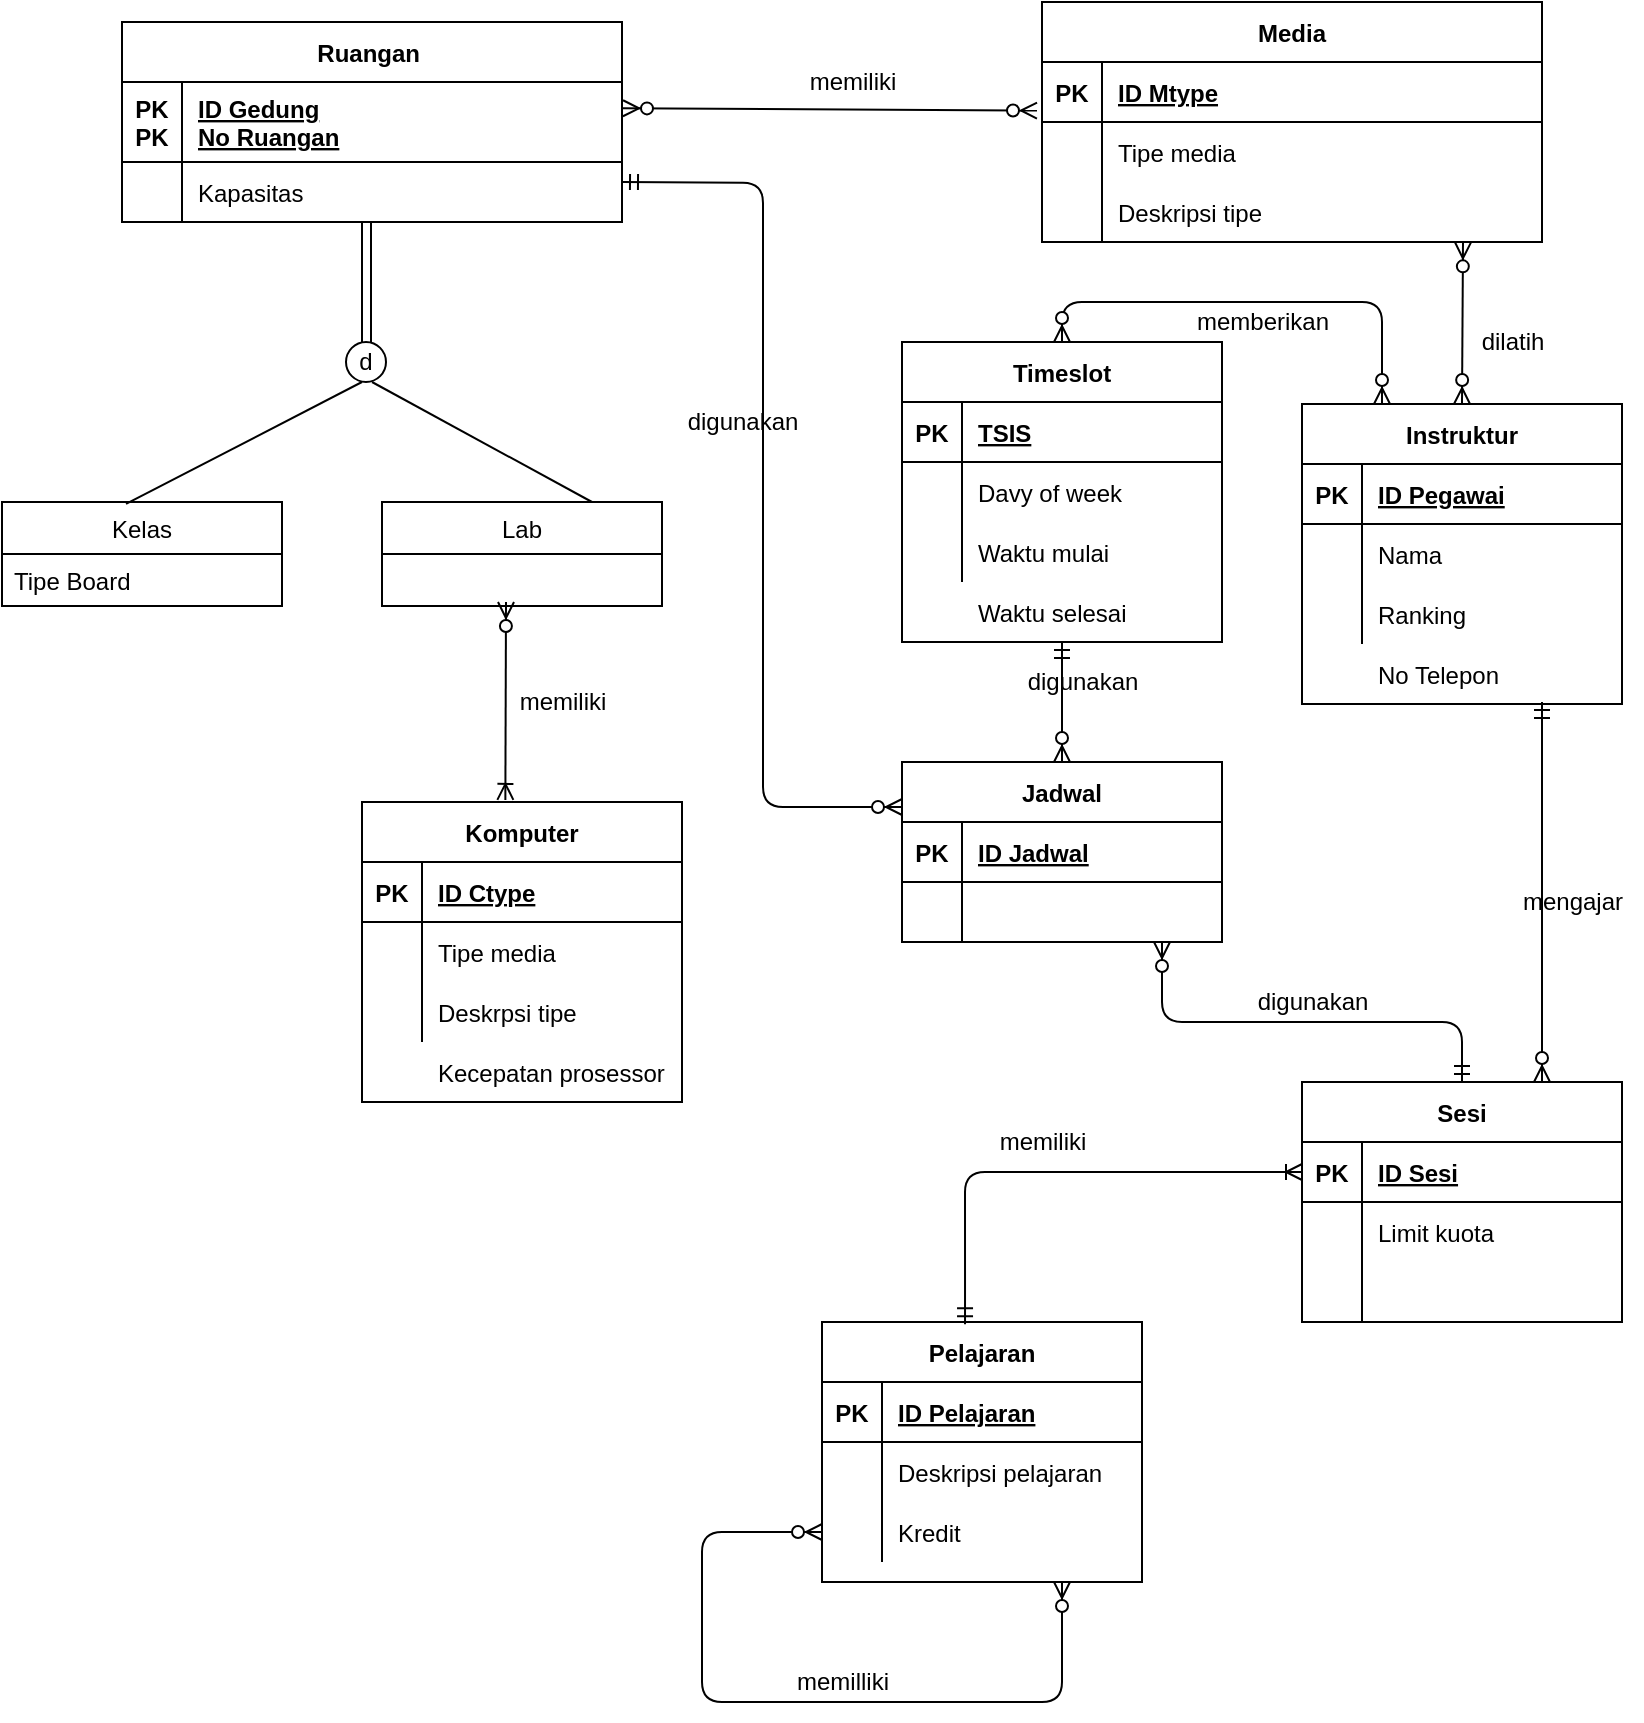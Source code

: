 <mxfile version="15.2.7" type="github">
  <diagram id="R2lEEEUBdFMjLlhIrx00" name="Page-1">
    <mxGraphModel dx="1137" dy="706" grid="1" gridSize="10" guides="1" tooltips="1" connect="1" arrows="1" fold="1" page="1" pageScale="1" pageWidth="850" pageHeight="1100" math="0" shadow="0" extFonts="Permanent Marker^https://fonts.googleapis.com/css?family=Permanent+Marker">
      <root>
        <mxCell id="0" />
        <mxCell id="1" parent="0" />
        <mxCell id="C-vyLk0tnHw3VtMMgP7b-2" value="Media" style="shape=table;startSize=30;container=1;collapsible=1;childLayout=tableLayout;fixedRows=1;rowLines=0;fontStyle=1;align=center;resizeLast=1;" parent="1" vertex="1">
          <mxGeometry x="550" y="40" width="250" height="120" as="geometry" />
        </mxCell>
        <mxCell id="C-vyLk0tnHw3VtMMgP7b-3" value="" style="shape=partialRectangle;collapsible=0;dropTarget=0;pointerEvents=0;fillColor=none;points=[[0,0.5],[1,0.5]];portConstraint=eastwest;top=0;left=0;right=0;bottom=1;" parent="C-vyLk0tnHw3VtMMgP7b-2" vertex="1">
          <mxGeometry y="30" width="250" height="30" as="geometry" />
        </mxCell>
        <mxCell id="C-vyLk0tnHw3VtMMgP7b-4" value="PK" style="shape=partialRectangle;overflow=hidden;connectable=0;fillColor=none;top=0;left=0;bottom=0;right=0;fontStyle=1;" parent="C-vyLk0tnHw3VtMMgP7b-3" vertex="1">
          <mxGeometry width="30" height="30" as="geometry" />
        </mxCell>
        <mxCell id="C-vyLk0tnHw3VtMMgP7b-5" value="ID Mtype" style="shape=partialRectangle;overflow=hidden;connectable=0;fillColor=none;top=0;left=0;bottom=0;right=0;align=left;spacingLeft=6;fontStyle=5;" parent="C-vyLk0tnHw3VtMMgP7b-3" vertex="1">
          <mxGeometry x="30" width="220" height="30" as="geometry" />
        </mxCell>
        <mxCell id="C-vyLk0tnHw3VtMMgP7b-6" value="" style="shape=partialRectangle;collapsible=0;dropTarget=0;pointerEvents=0;fillColor=none;points=[[0,0.5],[1,0.5]];portConstraint=eastwest;top=0;left=0;right=0;bottom=0;" parent="C-vyLk0tnHw3VtMMgP7b-2" vertex="1">
          <mxGeometry y="60" width="250" height="30" as="geometry" />
        </mxCell>
        <mxCell id="C-vyLk0tnHw3VtMMgP7b-7" value="" style="shape=partialRectangle;overflow=hidden;connectable=0;fillColor=none;top=0;left=0;bottom=0;right=0;" parent="C-vyLk0tnHw3VtMMgP7b-6" vertex="1">
          <mxGeometry width="30" height="30" as="geometry" />
        </mxCell>
        <mxCell id="C-vyLk0tnHw3VtMMgP7b-8" value="Tipe media" style="shape=partialRectangle;overflow=hidden;connectable=0;fillColor=none;top=0;left=0;bottom=0;right=0;align=left;spacingLeft=6;" parent="C-vyLk0tnHw3VtMMgP7b-6" vertex="1">
          <mxGeometry x="30" width="220" height="30" as="geometry" />
        </mxCell>
        <mxCell id="C-vyLk0tnHw3VtMMgP7b-9" value="" style="shape=partialRectangle;collapsible=0;dropTarget=0;pointerEvents=0;fillColor=none;points=[[0,0.5],[1,0.5]];portConstraint=eastwest;top=0;left=0;right=0;bottom=0;" parent="C-vyLk0tnHw3VtMMgP7b-2" vertex="1">
          <mxGeometry y="90" width="250" height="30" as="geometry" />
        </mxCell>
        <mxCell id="C-vyLk0tnHw3VtMMgP7b-10" value="" style="shape=partialRectangle;overflow=hidden;connectable=0;fillColor=none;top=0;left=0;bottom=0;right=0;" parent="C-vyLk0tnHw3VtMMgP7b-9" vertex="1">
          <mxGeometry width="30" height="30" as="geometry" />
        </mxCell>
        <mxCell id="C-vyLk0tnHw3VtMMgP7b-11" value="Deskripsi tipe" style="shape=partialRectangle;overflow=hidden;connectable=0;fillColor=none;top=0;left=0;bottom=0;right=0;align=left;spacingLeft=6;" parent="C-vyLk0tnHw3VtMMgP7b-9" vertex="1">
          <mxGeometry x="30" width="220" height="30" as="geometry" />
        </mxCell>
        <mxCell id="C-vyLk0tnHw3VtMMgP7b-13" value="Komputer" style="shape=table;startSize=30;container=1;collapsible=1;childLayout=tableLayout;fixedRows=1;rowLines=0;fontStyle=1;align=center;resizeLast=1;" parent="1" vertex="1">
          <mxGeometry x="210" y="440" width="160" height="150" as="geometry" />
        </mxCell>
        <mxCell id="C-vyLk0tnHw3VtMMgP7b-14" value="" style="shape=partialRectangle;collapsible=0;dropTarget=0;pointerEvents=0;fillColor=none;points=[[0,0.5],[1,0.5]];portConstraint=eastwest;top=0;left=0;right=0;bottom=1;" parent="C-vyLk0tnHw3VtMMgP7b-13" vertex="1">
          <mxGeometry y="30" width="160" height="30" as="geometry" />
        </mxCell>
        <mxCell id="C-vyLk0tnHw3VtMMgP7b-15" value="PK" style="shape=partialRectangle;overflow=hidden;connectable=0;fillColor=none;top=0;left=0;bottom=0;right=0;fontStyle=1;" parent="C-vyLk0tnHw3VtMMgP7b-14" vertex="1">
          <mxGeometry width="30" height="30" as="geometry" />
        </mxCell>
        <mxCell id="C-vyLk0tnHw3VtMMgP7b-16" value="ID Ctype" style="shape=partialRectangle;overflow=hidden;connectable=0;fillColor=none;top=0;left=0;bottom=0;right=0;align=left;spacingLeft=6;fontStyle=5;" parent="C-vyLk0tnHw3VtMMgP7b-14" vertex="1">
          <mxGeometry x="30" width="130" height="30" as="geometry" />
        </mxCell>
        <mxCell id="C-vyLk0tnHw3VtMMgP7b-17" value="" style="shape=partialRectangle;collapsible=0;dropTarget=0;pointerEvents=0;fillColor=none;points=[[0,0.5],[1,0.5]];portConstraint=eastwest;top=0;left=0;right=0;bottom=0;" parent="C-vyLk0tnHw3VtMMgP7b-13" vertex="1">
          <mxGeometry y="60" width="160" height="30" as="geometry" />
        </mxCell>
        <mxCell id="C-vyLk0tnHw3VtMMgP7b-18" value="" style="shape=partialRectangle;overflow=hidden;connectable=0;fillColor=none;top=0;left=0;bottom=0;right=0;" parent="C-vyLk0tnHw3VtMMgP7b-17" vertex="1">
          <mxGeometry width="30" height="30" as="geometry" />
        </mxCell>
        <mxCell id="C-vyLk0tnHw3VtMMgP7b-19" value="Tipe media" style="shape=partialRectangle;overflow=hidden;connectable=0;fillColor=none;top=0;left=0;bottom=0;right=0;align=left;spacingLeft=6;" parent="C-vyLk0tnHw3VtMMgP7b-17" vertex="1">
          <mxGeometry x="30" width="130" height="30" as="geometry" />
        </mxCell>
        <mxCell id="C-vyLk0tnHw3VtMMgP7b-20" value="" style="shape=partialRectangle;collapsible=0;dropTarget=0;pointerEvents=0;fillColor=none;points=[[0,0.5],[1,0.5]];portConstraint=eastwest;top=0;left=0;right=0;bottom=0;" parent="C-vyLk0tnHw3VtMMgP7b-13" vertex="1">
          <mxGeometry y="90" width="160" height="30" as="geometry" />
        </mxCell>
        <mxCell id="C-vyLk0tnHw3VtMMgP7b-21" value="" style="shape=partialRectangle;overflow=hidden;connectable=0;fillColor=none;top=0;left=0;bottom=0;right=0;" parent="C-vyLk0tnHw3VtMMgP7b-20" vertex="1">
          <mxGeometry width="30" height="30" as="geometry" />
        </mxCell>
        <mxCell id="C-vyLk0tnHw3VtMMgP7b-22" value="Deskrpsi tipe" style="shape=partialRectangle;overflow=hidden;connectable=0;fillColor=none;top=0;left=0;bottom=0;right=0;align=left;spacingLeft=6;" parent="C-vyLk0tnHw3VtMMgP7b-20" vertex="1">
          <mxGeometry x="30" width="130" height="30" as="geometry" />
        </mxCell>
        <mxCell id="C-vyLk0tnHw3VtMMgP7b-23" value="Ruangan " style="shape=table;startSize=30;container=1;collapsible=1;childLayout=tableLayout;fixedRows=1;rowLines=0;fontStyle=1;align=center;resizeLast=1;" parent="1" vertex="1">
          <mxGeometry x="90" y="50" width="250" height="100" as="geometry" />
        </mxCell>
        <mxCell id="C-vyLk0tnHw3VtMMgP7b-24" value="" style="shape=partialRectangle;collapsible=0;dropTarget=0;pointerEvents=0;fillColor=none;points=[[0,0.5],[1,0.5]];portConstraint=eastwest;top=0;left=0;right=0;bottom=1;" parent="C-vyLk0tnHw3VtMMgP7b-23" vertex="1">
          <mxGeometry y="30" width="250" height="40" as="geometry" />
        </mxCell>
        <mxCell id="C-vyLk0tnHw3VtMMgP7b-25" value="PK&#xa;PK" style="shape=partialRectangle;overflow=hidden;connectable=0;fillColor=none;top=0;left=0;bottom=0;right=0;fontStyle=1;" parent="C-vyLk0tnHw3VtMMgP7b-24" vertex="1">
          <mxGeometry width="30" height="40" as="geometry" />
        </mxCell>
        <mxCell id="C-vyLk0tnHw3VtMMgP7b-26" value="ID Gedung&#xa;No Ruangan" style="shape=partialRectangle;overflow=hidden;connectable=0;fillColor=none;top=0;left=0;bottom=0;right=0;align=left;spacingLeft=6;fontStyle=5;" parent="C-vyLk0tnHw3VtMMgP7b-24" vertex="1">
          <mxGeometry x="30" width="220" height="40" as="geometry" />
        </mxCell>
        <mxCell id="C-vyLk0tnHw3VtMMgP7b-27" value="" style="shape=partialRectangle;collapsible=0;dropTarget=0;pointerEvents=0;fillColor=none;points=[[0,0.5],[1,0.5]];portConstraint=eastwest;top=0;left=0;right=0;bottom=0;" parent="C-vyLk0tnHw3VtMMgP7b-23" vertex="1">
          <mxGeometry y="70" width="250" height="30" as="geometry" />
        </mxCell>
        <mxCell id="C-vyLk0tnHw3VtMMgP7b-28" value="" style="shape=partialRectangle;overflow=hidden;connectable=0;fillColor=none;top=0;left=0;bottom=0;right=0;" parent="C-vyLk0tnHw3VtMMgP7b-27" vertex="1">
          <mxGeometry width="30" height="30" as="geometry" />
        </mxCell>
        <mxCell id="C-vyLk0tnHw3VtMMgP7b-29" value="Kapasitas" style="shape=partialRectangle;overflow=hidden;connectable=0;fillColor=none;top=0;left=0;bottom=0;right=0;align=left;spacingLeft=6;" parent="C-vyLk0tnHw3VtMMgP7b-27" vertex="1">
          <mxGeometry x="30" width="220" height="30" as="geometry" />
        </mxCell>
        <mxCell id="TE7j0v6hj5f8of7M5h0q-1" value="" style="endArrow=none;html=1;strokeWidth=1;" edge="1" parent="1">
          <mxGeometry width="50" height="50" relative="1" as="geometry">
            <mxPoint x="210" y="210" as="sourcePoint" />
            <mxPoint x="210" y="150" as="targetPoint" />
          </mxGeometry>
        </mxCell>
        <mxCell id="TE7j0v6hj5f8of7M5h0q-2" value="" style="endArrow=none;html=1;strokeWidth=1;" edge="1" parent="1">
          <mxGeometry width="50" height="50" relative="1" as="geometry">
            <mxPoint x="214.5" y="210" as="sourcePoint" />
            <mxPoint x="214.5" y="150" as="targetPoint" />
          </mxGeometry>
        </mxCell>
        <mxCell id="TE7j0v6hj5f8of7M5h0q-4" value="Kelas" style="swimlane;fontStyle=0;childLayout=stackLayout;horizontal=1;startSize=26;horizontalStack=0;resizeParent=1;resizeParentMax=0;resizeLast=0;collapsible=1;marginBottom=0;" vertex="1" parent="1">
          <mxGeometry x="30" y="290" width="140" height="52" as="geometry" />
        </mxCell>
        <mxCell id="TE7j0v6hj5f8of7M5h0q-5" value="Tipe Board" style="text;strokeColor=none;fillColor=none;align=left;verticalAlign=top;spacingLeft=4;spacingRight=4;overflow=hidden;rotatable=0;points=[[0,0.5],[1,0.5]];portConstraint=eastwest;" vertex="1" parent="TE7j0v6hj5f8of7M5h0q-4">
          <mxGeometry y="26" width="140" height="26" as="geometry" />
        </mxCell>
        <mxCell id="TE7j0v6hj5f8of7M5h0q-8" value="Lab" style="swimlane;fontStyle=0;childLayout=stackLayout;horizontal=1;startSize=26;horizontalStack=0;resizeParent=1;resizeParentMax=0;resizeLast=0;collapsible=1;marginBottom=0;" vertex="1" parent="1">
          <mxGeometry x="220" y="290" width="140" height="52" as="geometry" />
        </mxCell>
        <mxCell id="TE7j0v6hj5f8of7M5h0q-12" value="d" style="ellipse;whiteSpace=wrap;html=1;aspect=fixed;" vertex="1" parent="1">
          <mxGeometry x="202" y="210" width="20" height="20" as="geometry" />
        </mxCell>
        <mxCell id="TE7j0v6hj5f8of7M5h0q-13" value="" style="endArrow=none;html=1;strokeWidth=1;exitX=0.443;exitY=0.019;exitDx=0;exitDy=0;exitPerimeter=0;" edge="1" parent="1" source="TE7j0v6hj5f8of7M5h0q-4">
          <mxGeometry width="50" height="50" relative="1" as="geometry">
            <mxPoint x="160" y="280" as="sourcePoint" />
            <mxPoint x="210" y="230" as="targetPoint" />
          </mxGeometry>
        </mxCell>
        <mxCell id="TE7j0v6hj5f8of7M5h0q-14" value="" style="endArrow=none;html=1;strokeWidth=1;exitX=0.75;exitY=0;exitDx=0;exitDy=0;" edge="1" parent="1" source="TE7j0v6hj5f8of7M5h0q-8">
          <mxGeometry width="50" height="50" relative="1" as="geometry">
            <mxPoint x="295" y="290" as="sourcePoint" />
            <mxPoint x="215" y="230" as="targetPoint" />
          </mxGeometry>
        </mxCell>
        <mxCell id="TE7j0v6hj5f8of7M5h0q-16" value="" style="shape=partialRectangle;collapsible=0;dropTarget=0;pointerEvents=0;fillColor=none;points=[[0,0.5],[1,0.5]];portConstraint=eastwest;top=0;left=0;right=0;bottom=0;" vertex="1" parent="1">
          <mxGeometry x="210" y="560" width="160" height="30" as="geometry" />
        </mxCell>
        <mxCell id="TE7j0v6hj5f8of7M5h0q-17" value="" style="shape=partialRectangle;overflow=hidden;connectable=0;fillColor=none;top=0;left=0;bottom=0;right=0;" vertex="1" parent="TE7j0v6hj5f8of7M5h0q-16">
          <mxGeometry width="30" height="30" as="geometry" />
        </mxCell>
        <mxCell id="TE7j0v6hj5f8of7M5h0q-18" value="Kecepatan prosessor" style="shape=partialRectangle;overflow=hidden;connectable=0;fillColor=none;top=0;left=0;bottom=0;right=0;align=left;spacingLeft=6;" vertex="1" parent="TE7j0v6hj5f8of7M5h0q-16">
          <mxGeometry x="30" width="130" height="30" as="geometry" />
        </mxCell>
        <mxCell id="TE7j0v6hj5f8of7M5h0q-24" value="" style="fontSize=12;html=1;endArrow=ERoneToMany;startArrow=ERzeroToMany;strokeWidth=1;entryX=0.448;entryY=-0.007;entryDx=0;entryDy=0;entryPerimeter=0;" edge="1" parent="1" target="C-vyLk0tnHw3VtMMgP7b-13">
          <mxGeometry width="100" height="100" relative="1" as="geometry">
            <mxPoint x="282" y="340" as="sourcePoint" />
            <mxPoint x="270" y="430" as="targetPoint" />
          </mxGeometry>
        </mxCell>
        <mxCell id="TE7j0v6hj5f8of7M5h0q-25" value="memiliki" style="text;html=1;align=center;verticalAlign=middle;resizable=0;points=[];autosize=1;strokeColor=none;fillColor=none;" vertex="1" parent="1">
          <mxGeometry x="280" y="380" width="60" height="20" as="geometry" />
        </mxCell>
        <mxCell id="TE7j0v6hj5f8of7M5h0q-27" value="" style="fontSize=12;html=1;endArrow=ERzeroToMany;endFill=1;startArrow=ERzeroToMany;strokeWidth=1;exitX=1.002;exitY=0.328;exitDx=0;exitDy=0;entryX=-0.01;entryY=0.81;entryDx=0;entryDy=0;exitPerimeter=0;entryPerimeter=0;" edge="1" parent="1" source="C-vyLk0tnHw3VtMMgP7b-24" target="C-vyLk0tnHw3VtMMgP7b-3">
          <mxGeometry width="100" height="100" relative="1" as="geometry">
            <mxPoint x="520" y="290" as="sourcePoint" />
            <mxPoint x="540" y="120" as="targetPoint" />
          </mxGeometry>
        </mxCell>
        <mxCell id="TE7j0v6hj5f8of7M5h0q-28" value="memiliki" style="text;html=1;align=center;verticalAlign=middle;resizable=0;points=[];autosize=1;strokeColor=none;fillColor=none;" vertex="1" parent="1">
          <mxGeometry x="425" y="70" width="60" height="20" as="geometry" />
        </mxCell>
        <mxCell id="TE7j0v6hj5f8of7M5h0q-29" value="Instruktur" style="shape=table;startSize=30;container=1;collapsible=1;childLayout=tableLayout;fixedRows=1;rowLines=0;fontStyle=1;align=center;resizeLast=1;" vertex="1" parent="1">
          <mxGeometry x="680" y="241" width="160" height="150" as="geometry" />
        </mxCell>
        <mxCell id="TE7j0v6hj5f8of7M5h0q-30" value="" style="shape=partialRectangle;collapsible=0;dropTarget=0;pointerEvents=0;fillColor=none;points=[[0,0.5],[1,0.5]];portConstraint=eastwest;top=0;left=0;right=0;bottom=1;" vertex="1" parent="TE7j0v6hj5f8of7M5h0q-29">
          <mxGeometry y="30" width="160" height="30" as="geometry" />
        </mxCell>
        <mxCell id="TE7j0v6hj5f8of7M5h0q-31" value="PK" style="shape=partialRectangle;overflow=hidden;connectable=0;fillColor=none;top=0;left=0;bottom=0;right=0;fontStyle=1;" vertex="1" parent="TE7j0v6hj5f8of7M5h0q-30">
          <mxGeometry width="30" height="30" as="geometry" />
        </mxCell>
        <mxCell id="TE7j0v6hj5f8of7M5h0q-32" value="ID Pegawai" style="shape=partialRectangle;overflow=hidden;connectable=0;fillColor=none;top=0;left=0;bottom=0;right=0;align=left;spacingLeft=6;fontStyle=5;" vertex="1" parent="TE7j0v6hj5f8of7M5h0q-30">
          <mxGeometry x="30" width="130" height="30" as="geometry" />
        </mxCell>
        <mxCell id="TE7j0v6hj5f8of7M5h0q-33" value="" style="shape=partialRectangle;collapsible=0;dropTarget=0;pointerEvents=0;fillColor=none;points=[[0,0.5],[1,0.5]];portConstraint=eastwest;top=0;left=0;right=0;bottom=0;" vertex="1" parent="TE7j0v6hj5f8of7M5h0q-29">
          <mxGeometry y="60" width="160" height="30" as="geometry" />
        </mxCell>
        <mxCell id="TE7j0v6hj5f8of7M5h0q-34" value="" style="shape=partialRectangle;overflow=hidden;connectable=0;fillColor=none;top=0;left=0;bottom=0;right=0;" vertex="1" parent="TE7j0v6hj5f8of7M5h0q-33">
          <mxGeometry width="30" height="30" as="geometry" />
        </mxCell>
        <mxCell id="TE7j0v6hj5f8of7M5h0q-35" value="Nama" style="shape=partialRectangle;overflow=hidden;connectable=0;fillColor=none;top=0;left=0;bottom=0;right=0;align=left;spacingLeft=6;" vertex="1" parent="TE7j0v6hj5f8of7M5h0q-33">
          <mxGeometry x="30" width="130" height="30" as="geometry" />
        </mxCell>
        <mxCell id="TE7j0v6hj5f8of7M5h0q-36" value="" style="shape=partialRectangle;collapsible=0;dropTarget=0;pointerEvents=0;fillColor=none;points=[[0,0.5],[1,0.5]];portConstraint=eastwest;top=0;left=0;right=0;bottom=0;" vertex="1" parent="TE7j0v6hj5f8of7M5h0q-29">
          <mxGeometry y="90" width="160" height="30" as="geometry" />
        </mxCell>
        <mxCell id="TE7j0v6hj5f8of7M5h0q-37" value="" style="shape=partialRectangle;overflow=hidden;connectable=0;fillColor=none;top=0;left=0;bottom=0;right=0;" vertex="1" parent="TE7j0v6hj5f8of7M5h0q-36">
          <mxGeometry width="30" height="30" as="geometry" />
        </mxCell>
        <mxCell id="TE7j0v6hj5f8of7M5h0q-38" value="Ranking" style="shape=partialRectangle;overflow=hidden;connectable=0;fillColor=none;top=0;left=0;bottom=0;right=0;align=left;spacingLeft=6;" vertex="1" parent="TE7j0v6hj5f8of7M5h0q-36">
          <mxGeometry x="30" width="130" height="30" as="geometry" />
        </mxCell>
        <mxCell id="TE7j0v6hj5f8of7M5h0q-39" value="No Telepon" style="shape=partialRectangle;overflow=hidden;connectable=0;fillColor=none;top=0;left=0;bottom=0;right=0;align=left;spacingLeft=6;" vertex="1" parent="1">
          <mxGeometry x="710" y="361" width="130" height="30" as="geometry" />
        </mxCell>
        <mxCell id="TE7j0v6hj5f8of7M5h0q-40" value="" style="fontSize=12;html=1;endArrow=ERzeroToMany;endFill=1;startArrow=ERzeroToMany;strokeWidth=1;entryX=0.5;entryY=0;entryDx=0;entryDy=0;exitX=0.842;exitY=1.006;exitDx=0;exitDy=0;exitPerimeter=0;" edge="1" parent="1" source="C-vyLk0tnHw3VtMMgP7b-9" target="TE7j0v6hj5f8of7M5h0q-29">
          <mxGeometry width="100" height="100" relative="1" as="geometry">
            <mxPoint x="560" y="190" as="sourcePoint" />
            <mxPoint x="557.5" y="104.3" as="targetPoint" />
          </mxGeometry>
        </mxCell>
        <mxCell id="TE7j0v6hj5f8of7M5h0q-41" value="dilatih" style="text;html=1;align=center;verticalAlign=middle;resizable=0;points=[];autosize=1;strokeColor=none;fillColor=none;" vertex="1" parent="1">
          <mxGeometry x="760" y="200" width="50" height="20" as="geometry" />
        </mxCell>
        <mxCell id="TE7j0v6hj5f8of7M5h0q-42" value="Timeslot" style="shape=table;startSize=30;container=1;collapsible=1;childLayout=tableLayout;fixedRows=1;rowLines=0;fontStyle=1;align=center;resizeLast=1;" vertex="1" parent="1">
          <mxGeometry x="480" y="210" width="160" height="150" as="geometry" />
        </mxCell>
        <mxCell id="TE7j0v6hj5f8of7M5h0q-43" value="" style="shape=partialRectangle;collapsible=0;dropTarget=0;pointerEvents=0;fillColor=none;points=[[0,0.5],[1,0.5]];portConstraint=eastwest;top=0;left=0;right=0;bottom=1;" vertex="1" parent="TE7j0v6hj5f8of7M5h0q-42">
          <mxGeometry y="30" width="160" height="30" as="geometry" />
        </mxCell>
        <mxCell id="TE7j0v6hj5f8of7M5h0q-44" value="PK" style="shape=partialRectangle;overflow=hidden;connectable=0;fillColor=none;top=0;left=0;bottom=0;right=0;fontStyle=1;" vertex="1" parent="TE7j0v6hj5f8of7M5h0q-43">
          <mxGeometry width="30" height="30" as="geometry" />
        </mxCell>
        <mxCell id="TE7j0v6hj5f8of7M5h0q-45" value="TSIS" style="shape=partialRectangle;overflow=hidden;connectable=0;fillColor=none;top=0;left=0;bottom=0;right=0;align=left;spacingLeft=6;fontStyle=5;" vertex="1" parent="TE7j0v6hj5f8of7M5h0q-43">
          <mxGeometry x="30" width="130" height="30" as="geometry" />
        </mxCell>
        <mxCell id="TE7j0v6hj5f8of7M5h0q-46" value="" style="shape=partialRectangle;collapsible=0;dropTarget=0;pointerEvents=0;fillColor=none;points=[[0,0.5],[1,0.5]];portConstraint=eastwest;top=0;left=0;right=0;bottom=0;" vertex="1" parent="TE7j0v6hj5f8of7M5h0q-42">
          <mxGeometry y="60" width="160" height="30" as="geometry" />
        </mxCell>
        <mxCell id="TE7j0v6hj5f8of7M5h0q-47" value="" style="shape=partialRectangle;overflow=hidden;connectable=0;fillColor=none;top=0;left=0;bottom=0;right=0;" vertex="1" parent="TE7j0v6hj5f8of7M5h0q-46">
          <mxGeometry width="30" height="30" as="geometry" />
        </mxCell>
        <mxCell id="TE7j0v6hj5f8of7M5h0q-48" value="Davy of week" style="shape=partialRectangle;overflow=hidden;connectable=0;fillColor=none;top=0;left=0;bottom=0;right=0;align=left;spacingLeft=6;" vertex="1" parent="TE7j0v6hj5f8of7M5h0q-46">
          <mxGeometry x="30" width="130" height="30" as="geometry" />
        </mxCell>
        <mxCell id="TE7j0v6hj5f8of7M5h0q-49" value="" style="shape=partialRectangle;collapsible=0;dropTarget=0;pointerEvents=0;fillColor=none;points=[[0,0.5],[1,0.5]];portConstraint=eastwest;top=0;left=0;right=0;bottom=0;" vertex="1" parent="TE7j0v6hj5f8of7M5h0q-42">
          <mxGeometry y="90" width="160" height="30" as="geometry" />
        </mxCell>
        <mxCell id="TE7j0v6hj5f8of7M5h0q-50" value="" style="shape=partialRectangle;overflow=hidden;connectable=0;fillColor=none;top=0;left=0;bottom=0;right=0;" vertex="1" parent="TE7j0v6hj5f8of7M5h0q-49">
          <mxGeometry width="30" height="30" as="geometry" />
        </mxCell>
        <mxCell id="TE7j0v6hj5f8of7M5h0q-51" value="Waktu mulai" style="shape=partialRectangle;overflow=hidden;connectable=0;fillColor=none;top=0;left=0;bottom=0;right=0;align=left;spacingLeft=6;" vertex="1" parent="TE7j0v6hj5f8of7M5h0q-49">
          <mxGeometry x="30" width="130" height="30" as="geometry" />
        </mxCell>
        <mxCell id="TE7j0v6hj5f8of7M5h0q-52" value="" style="fontSize=12;html=1;endArrow=ERzeroToMany;endFill=1;startArrow=ERzeroToMany;strokeWidth=1;exitX=0.5;exitY=0;exitDx=0;exitDy=0;entryX=0.25;entryY=0;entryDx=0;entryDy=0;edgeStyle=orthogonalEdgeStyle;" edge="1" parent="1" source="TE7j0v6hj5f8of7M5h0q-42" target="TE7j0v6hj5f8of7M5h0q-29">
          <mxGeometry width="100" height="100" relative="1" as="geometry">
            <mxPoint x="350.5" y="103.12" as="sourcePoint" />
            <mxPoint x="557.5" y="104.3" as="targetPoint" />
            <Array as="points">
              <mxPoint x="560" y="190" />
              <mxPoint x="720" y="190" />
            </Array>
          </mxGeometry>
        </mxCell>
        <mxCell id="TE7j0v6hj5f8of7M5h0q-53" value="Waktu selesai" style="shape=partialRectangle;overflow=hidden;connectable=0;fillColor=none;top=0;left=0;bottom=0;right=0;align=left;spacingLeft=6;" vertex="1" parent="1">
          <mxGeometry x="510" y="330" width="130" height="30" as="geometry" />
        </mxCell>
        <mxCell id="TE7j0v6hj5f8of7M5h0q-54" value="memberikan" style="text;html=1;align=center;verticalAlign=middle;resizable=0;points=[];autosize=1;strokeColor=none;fillColor=none;" vertex="1" parent="1">
          <mxGeometry x="620" y="190" width="80" height="20" as="geometry" />
        </mxCell>
        <mxCell id="TE7j0v6hj5f8of7M5h0q-56" value="Jadwal" style="shape=table;startSize=30;container=1;collapsible=1;childLayout=tableLayout;fixedRows=1;rowLines=0;fontStyle=1;align=center;resizeLast=1;" vertex="1" parent="1">
          <mxGeometry x="480" y="420" width="160" height="90" as="geometry" />
        </mxCell>
        <mxCell id="TE7j0v6hj5f8of7M5h0q-57" value="" style="shape=partialRectangle;collapsible=0;dropTarget=0;pointerEvents=0;fillColor=none;points=[[0,0.5],[1,0.5]];portConstraint=eastwest;top=0;left=0;right=0;bottom=1;" vertex="1" parent="TE7j0v6hj5f8of7M5h0q-56">
          <mxGeometry y="30" width="160" height="30" as="geometry" />
        </mxCell>
        <mxCell id="TE7j0v6hj5f8of7M5h0q-58" value="PK" style="shape=partialRectangle;overflow=hidden;connectable=0;fillColor=none;top=0;left=0;bottom=0;right=0;fontStyle=1;" vertex="1" parent="TE7j0v6hj5f8of7M5h0q-57">
          <mxGeometry width="30" height="30" as="geometry" />
        </mxCell>
        <mxCell id="TE7j0v6hj5f8of7M5h0q-59" value="ID Jadwal" style="shape=partialRectangle;overflow=hidden;connectable=0;fillColor=none;top=0;left=0;bottom=0;right=0;align=left;spacingLeft=6;fontStyle=5;" vertex="1" parent="TE7j0v6hj5f8of7M5h0q-57">
          <mxGeometry x="30" width="130" height="30" as="geometry" />
        </mxCell>
        <mxCell id="TE7j0v6hj5f8of7M5h0q-63" value="" style="shape=partialRectangle;collapsible=0;dropTarget=0;pointerEvents=0;fillColor=none;points=[[0,0.5],[1,0.5]];portConstraint=eastwest;top=0;left=0;right=0;bottom=0;" vertex="1" parent="TE7j0v6hj5f8of7M5h0q-56">
          <mxGeometry y="60" width="160" height="30" as="geometry" />
        </mxCell>
        <mxCell id="TE7j0v6hj5f8of7M5h0q-64" value="" style="shape=partialRectangle;overflow=hidden;connectable=0;fillColor=none;top=0;left=0;bottom=0;right=0;" vertex="1" parent="TE7j0v6hj5f8of7M5h0q-63">
          <mxGeometry width="30" height="30" as="geometry" />
        </mxCell>
        <mxCell id="TE7j0v6hj5f8of7M5h0q-65" value="" style="shape=partialRectangle;overflow=hidden;connectable=0;fillColor=none;top=0;left=0;bottom=0;right=0;align=left;spacingLeft=6;" vertex="1" parent="TE7j0v6hj5f8of7M5h0q-63">
          <mxGeometry x="30" width="130" height="30" as="geometry" />
        </mxCell>
        <mxCell id="TE7j0v6hj5f8of7M5h0q-66" value="" style="fontSize=12;html=1;endArrow=ERzeroToMany;startArrow=ERmandOne;strokeWidth=1;entryX=0.5;entryY=0;entryDx=0;entryDy=0;" edge="1" parent="1" target="TE7j0v6hj5f8of7M5h0q-56">
          <mxGeometry width="100" height="100" relative="1" as="geometry">
            <mxPoint x="560" y="360" as="sourcePoint" />
            <mxPoint x="620" y="410" as="targetPoint" />
          </mxGeometry>
        </mxCell>
        <mxCell id="TE7j0v6hj5f8of7M5h0q-67" value="Sesi" style="shape=table;startSize=30;container=1;collapsible=1;childLayout=tableLayout;fixedRows=1;rowLines=0;fontStyle=1;align=center;resizeLast=1;" vertex="1" parent="1">
          <mxGeometry x="680" y="580" width="160" height="120" as="geometry" />
        </mxCell>
        <mxCell id="TE7j0v6hj5f8of7M5h0q-68" value="" style="shape=partialRectangle;collapsible=0;dropTarget=0;pointerEvents=0;fillColor=none;points=[[0,0.5],[1,0.5]];portConstraint=eastwest;top=0;left=0;right=0;bottom=1;" vertex="1" parent="TE7j0v6hj5f8of7M5h0q-67">
          <mxGeometry y="30" width="160" height="30" as="geometry" />
        </mxCell>
        <mxCell id="TE7j0v6hj5f8of7M5h0q-69" value="PK" style="shape=partialRectangle;overflow=hidden;connectable=0;fillColor=none;top=0;left=0;bottom=0;right=0;fontStyle=1;" vertex="1" parent="TE7j0v6hj5f8of7M5h0q-68">
          <mxGeometry width="30" height="30" as="geometry" />
        </mxCell>
        <mxCell id="TE7j0v6hj5f8of7M5h0q-70" value="ID Sesi" style="shape=partialRectangle;overflow=hidden;connectable=0;fillColor=none;top=0;left=0;bottom=0;right=0;align=left;spacingLeft=6;fontStyle=5;" vertex="1" parent="TE7j0v6hj5f8of7M5h0q-68">
          <mxGeometry x="30" width="130" height="30" as="geometry" />
        </mxCell>
        <mxCell id="TE7j0v6hj5f8of7M5h0q-71" value="" style="shape=partialRectangle;collapsible=0;dropTarget=0;pointerEvents=0;fillColor=none;points=[[0,0.5],[1,0.5]];portConstraint=eastwest;top=0;left=0;right=0;bottom=0;" vertex="1" parent="TE7j0v6hj5f8of7M5h0q-67">
          <mxGeometry y="60" width="160" height="30" as="geometry" />
        </mxCell>
        <mxCell id="TE7j0v6hj5f8of7M5h0q-72" value="" style="shape=partialRectangle;overflow=hidden;connectable=0;fillColor=none;top=0;left=0;bottom=0;right=0;" vertex="1" parent="TE7j0v6hj5f8of7M5h0q-71">
          <mxGeometry width="30" height="30" as="geometry" />
        </mxCell>
        <mxCell id="TE7j0v6hj5f8of7M5h0q-73" value="Limit kuota" style="shape=partialRectangle;overflow=hidden;connectable=0;fillColor=none;top=0;left=0;bottom=0;right=0;align=left;spacingLeft=6;" vertex="1" parent="TE7j0v6hj5f8of7M5h0q-71">
          <mxGeometry x="30" width="130" height="30" as="geometry" />
        </mxCell>
        <mxCell id="TE7j0v6hj5f8of7M5h0q-74" value="" style="shape=partialRectangle;collapsible=0;dropTarget=0;pointerEvents=0;fillColor=none;points=[[0,0.5],[1,0.5]];portConstraint=eastwest;top=0;left=0;right=0;bottom=0;" vertex="1" parent="TE7j0v6hj5f8of7M5h0q-67">
          <mxGeometry y="90" width="160" height="30" as="geometry" />
        </mxCell>
        <mxCell id="TE7j0v6hj5f8of7M5h0q-75" value="" style="shape=partialRectangle;overflow=hidden;connectable=0;fillColor=none;top=0;left=0;bottom=0;right=0;" vertex="1" parent="TE7j0v6hj5f8of7M5h0q-74">
          <mxGeometry width="30" height="30" as="geometry" />
        </mxCell>
        <mxCell id="TE7j0v6hj5f8of7M5h0q-76" value="" style="shape=partialRectangle;overflow=hidden;connectable=0;fillColor=none;top=0;left=0;bottom=0;right=0;align=left;spacingLeft=6;" vertex="1" parent="TE7j0v6hj5f8of7M5h0q-74">
          <mxGeometry x="30" width="130" height="30" as="geometry" />
        </mxCell>
        <mxCell id="TE7j0v6hj5f8of7M5h0q-77" value="Pelajaran" style="shape=table;startSize=30;container=1;collapsible=1;childLayout=tableLayout;fixedRows=1;rowLines=0;fontStyle=1;align=center;resizeLast=1;" vertex="1" parent="1">
          <mxGeometry x="440" y="700" width="160" height="130" as="geometry" />
        </mxCell>
        <mxCell id="TE7j0v6hj5f8of7M5h0q-78" value="" style="shape=partialRectangle;collapsible=0;dropTarget=0;pointerEvents=0;fillColor=none;points=[[0,0.5],[1,0.5]];portConstraint=eastwest;top=0;left=0;right=0;bottom=1;" vertex="1" parent="TE7j0v6hj5f8of7M5h0q-77">
          <mxGeometry y="30" width="160" height="30" as="geometry" />
        </mxCell>
        <mxCell id="TE7j0v6hj5f8of7M5h0q-79" value="PK" style="shape=partialRectangle;overflow=hidden;connectable=0;fillColor=none;top=0;left=0;bottom=0;right=0;fontStyle=1;" vertex="1" parent="TE7j0v6hj5f8of7M5h0q-78">
          <mxGeometry width="30" height="30" as="geometry" />
        </mxCell>
        <mxCell id="TE7j0v6hj5f8of7M5h0q-80" value="ID Pelajaran" style="shape=partialRectangle;overflow=hidden;connectable=0;fillColor=none;top=0;left=0;bottom=0;right=0;align=left;spacingLeft=6;fontStyle=5;" vertex="1" parent="TE7j0v6hj5f8of7M5h0q-78">
          <mxGeometry x="30" width="130" height="30" as="geometry" />
        </mxCell>
        <mxCell id="TE7j0v6hj5f8of7M5h0q-81" value="" style="shape=partialRectangle;collapsible=0;dropTarget=0;pointerEvents=0;fillColor=none;points=[[0,0.5],[1,0.5]];portConstraint=eastwest;top=0;left=0;right=0;bottom=0;" vertex="1" parent="TE7j0v6hj5f8of7M5h0q-77">
          <mxGeometry y="60" width="160" height="30" as="geometry" />
        </mxCell>
        <mxCell id="TE7j0v6hj5f8of7M5h0q-82" value="" style="shape=partialRectangle;overflow=hidden;connectable=0;fillColor=none;top=0;left=0;bottom=0;right=0;" vertex="1" parent="TE7j0v6hj5f8of7M5h0q-81">
          <mxGeometry width="30" height="30" as="geometry" />
        </mxCell>
        <mxCell id="TE7j0v6hj5f8of7M5h0q-83" value="Deskripsi pelajaran" style="shape=partialRectangle;overflow=hidden;connectable=0;fillColor=none;top=0;left=0;bottom=0;right=0;align=left;spacingLeft=6;" vertex="1" parent="TE7j0v6hj5f8of7M5h0q-81">
          <mxGeometry x="30" width="130" height="30" as="geometry" />
        </mxCell>
        <mxCell id="TE7j0v6hj5f8of7M5h0q-84" value="" style="shape=partialRectangle;collapsible=0;dropTarget=0;pointerEvents=0;fillColor=none;points=[[0,0.5],[1,0.5]];portConstraint=eastwest;top=0;left=0;right=0;bottom=0;" vertex="1" parent="TE7j0v6hj5f8of7M5h0q-77">
          <mxGeometry y="90" width="160" height="30" as="geometry" />
        </mxCell>
        <mxCell id="TE7j0v6hj5f8of7M5h0q-85" value="" style="shape=partialRectangle;overflow=hidden;connectable=0;fillColor=none;top=0;left=0;bottom=0;right=0;" vertex="1" parent="TE7j0v6hj5f8of7M5h0q-84">
          <mxGeometry width="30" height="30" as="geometry" />
        </mxCell>
        <mxCell id="TE7j0v6hj5f8of7M5h0q-86" value="Kredit" style="shape=partialRectangle;overflow=hidden;connectable=0;fillColor=none;top=0;left=0;bottom=0;right=0;align=left;spacingLeft=6;" vertex="1" parent="TE7j0v6hj5f8of7M5h0q-84">
          <mxGeometry x="30" width="130" height="30" as="geometry" />
        </mxCell>
        <mxCell id="TE7j0v6hj5f8of7M5h0q-96" value="" style="edgeStyle=orthogonalEdgeStyle;fontSize=12;html=1;endArrow=ERzeroToMany;endFill=1;startArrow=ERzeroToMany;strokeWidth=1;entryX=0;entryY=0.5;entryDx=0;entryDy=0;exitX=0.75;exitY=1;exitDx=0;exitDy=0;" edge="1" parent="TE7j0v6hj5f8of7M5h0q-77" source="TE7j0v6hj5f8of7M5h0q-77" target="TE7j0v6hj5f8of7M5h0q-84">
          <mxGeometry width="100" height="100" relative="1" as="geometry">
            <mxPoint x="340" y="40" as="sourcePoint" />
            <mxPoint x="170" y="-220" as="targetPoint" />
            <Array as="points">
              <mxPoint x="120" y="190" />
              <mxPoint x="-60" y="190" />
              <mxPoint x="-60" y="105" />
            </Array>
          </mxGeometry>
        </mxCell>
        <mxCell id="TE7j0v6hj5f8of7M5h0q-87" value="" style="fontSize=12;html=1;endArrow=ERzeroToMany;startArrow=ERmandOne;strokeWidth=1;exitX=0.5;exitY=0;exitDx=0;exitDy=0;edgeStyle=orthogonalEdgeStyle;" edge="1" parent="1" source="TE7j0v6hj5f8of7M5h0q-67">
          <mxGeometry width="100" height="100" relative="1" as="geometry">
            <mxPoint x="570" y="370" as="sourcePoint" />
            <mxPoint x="610" y="510" as="targetPoint" />
            <Array as="points">
              <mxPoint x="760" y="550" />
              <mxPoint x="610" y="550" />
            </Array>
          </mxGeometry>
        </mxCell>
        <mxCell id="TE7j0v6hj5f8of7M5h0q-88" value="" style="edgeStyle=orthogonalEdgeStyle;fontSize=12;html=1;endArrow=ERoneToMany;startArrow=ERmandOne;strokeWidth=1;exitX=0.447;exitY=0.009;exitDx=0;exitDy=0;exitPerimeter=0;entryX=0;entryY=0.5;entryDx=0;entryDy=0;" edge="1" parent="1" source="TE7j0v6hj5f8of7M5h0q-77" target="TE7j0v6hj5f8of7M5h0q-68">
          <mxGeometry width="100" height="100" relative="1" as="geometry">
            <mxPoint x="510" y="500" as="sourcePoint" />
            <mxPoint x="610" y="400" as="targetPoint" />
          </mxGeometry>
        </mxCell>
        <mxCell id="TE7j0v6hj5f8of7M5h0q-89" value="" style="fontSize=12;html=1;endArrow=ERzeroToMany;startArrow=ERmandOne;strokeWidth=1;entryX=0.75;entryY=0;entryDx=0;entryDy=0;" edge="1" parent="1" target="TE7j0v6hj5f8of7M5h0q-67">
          <mxGeometry width="100" height="100" relative="1" as="geometry">
            <mxPoint x="800" y="390" as="sourcePoint" />
            <mxPoint x="570" y="430" as="targetPoint" />
          </mxGeometry>
        </mxCell>
        <mxCell id="TE7j0v6hj5f8of7M5h0q-90" value="mengajar" style="text;html=1;align=center;verticalAlign=middle;resizable=0;points=[];autosize=1;strokeColor=none;fillColor=none;" vertex="1" parent="1">
          <mxGeometry x="780" y="480" width="70" height="20" as="geometry" />
        </mxCell>
        <mxCell id="TE7j0v6hj5f8of7M5h0q-91" value="" style="fontSize=12;html=1;endArrow=ERzeroToMany;startArrow=ERmandOne;strokeWidth=1;entryX=0;entryY=0.25;entryDx=0;entryDy=0;edgeStyle=orthogonalEdgeStyle;" edge="1" parent="1" target="TE7j0v6hj5f8of7M5h0q-56">
          <mxGeometry width="100" height="100" relative="1" as="geometry">
            <mxPoint x="340" y="130" as="sourcePoint" />
            <mxPoint x="340" y="190" as="targetPoint" />
          </mxGeometry>
        </mxCell>
        <mxCell id="TE7j0v6hj5f8of7M5h0q-92" value="digunakan" style="text;html=1;align=center;verticalAlign=middle;resizable=0;points=[];autosize=1;strokeColor=none;fillColor=none;" vertex="1" parent="1">
          <mxGeometry x="650" y="530" width="70" height="20" as="geometry" />
        </mxCell>
        <mxCell id="TE7j0v6hj5f8of7M5h0q-93" value="digunakan" style="text;html=1;align=center;verticalAlign=middle;resizable=0;points=[];autosize=1;strokeColor=none;fillColor=none;" vertex="1" parent="1">
          <mxGeometry x="365" y="240" width="70" height="20" as="geometry" />
        </mxCell>
        <mxCell id="TE7j0v6hj5f8of7M5h0q-94" value="digunakan" style="text;html=1;align=center;verticalAlign=middle;resizable=0;points=[];autosize=1;strokeColor=none;fillColor=none;" vertex="1" parent="1">
          <mxGeometry x="535" y="370" width="70" height="20" as="geometry" />
        </mxCell>
        <mxCell id="TE7j0v6hj5f8of7M5h0q-95" value="memiliki" style="text;html=1;align=center;verticalAlign=middle;resizable=0;points=[];autosize=1;strokeColor=none;fillColor=none;" vertex="1" parent="1">
          <mxGeometry x="520" y="600" width="60" height="20" as="geometry" />
        </mxCell>
        <mxCell id="TE7j0v6hj5f8of7M5h0q-97" value="memilliki" style="text;html=1;align=center;verticalAlign=middle;resizable=0;points=[];autosize=1;strokeColor=none;fillColor=none;" vertex="1" parent="1">
          <mxGeometry x="420" y="870" width="60" height="20" as="geometry" />
        </mxCell>
      </root>
    </mxGraphModel>
  </diagram>
</mxfile>
